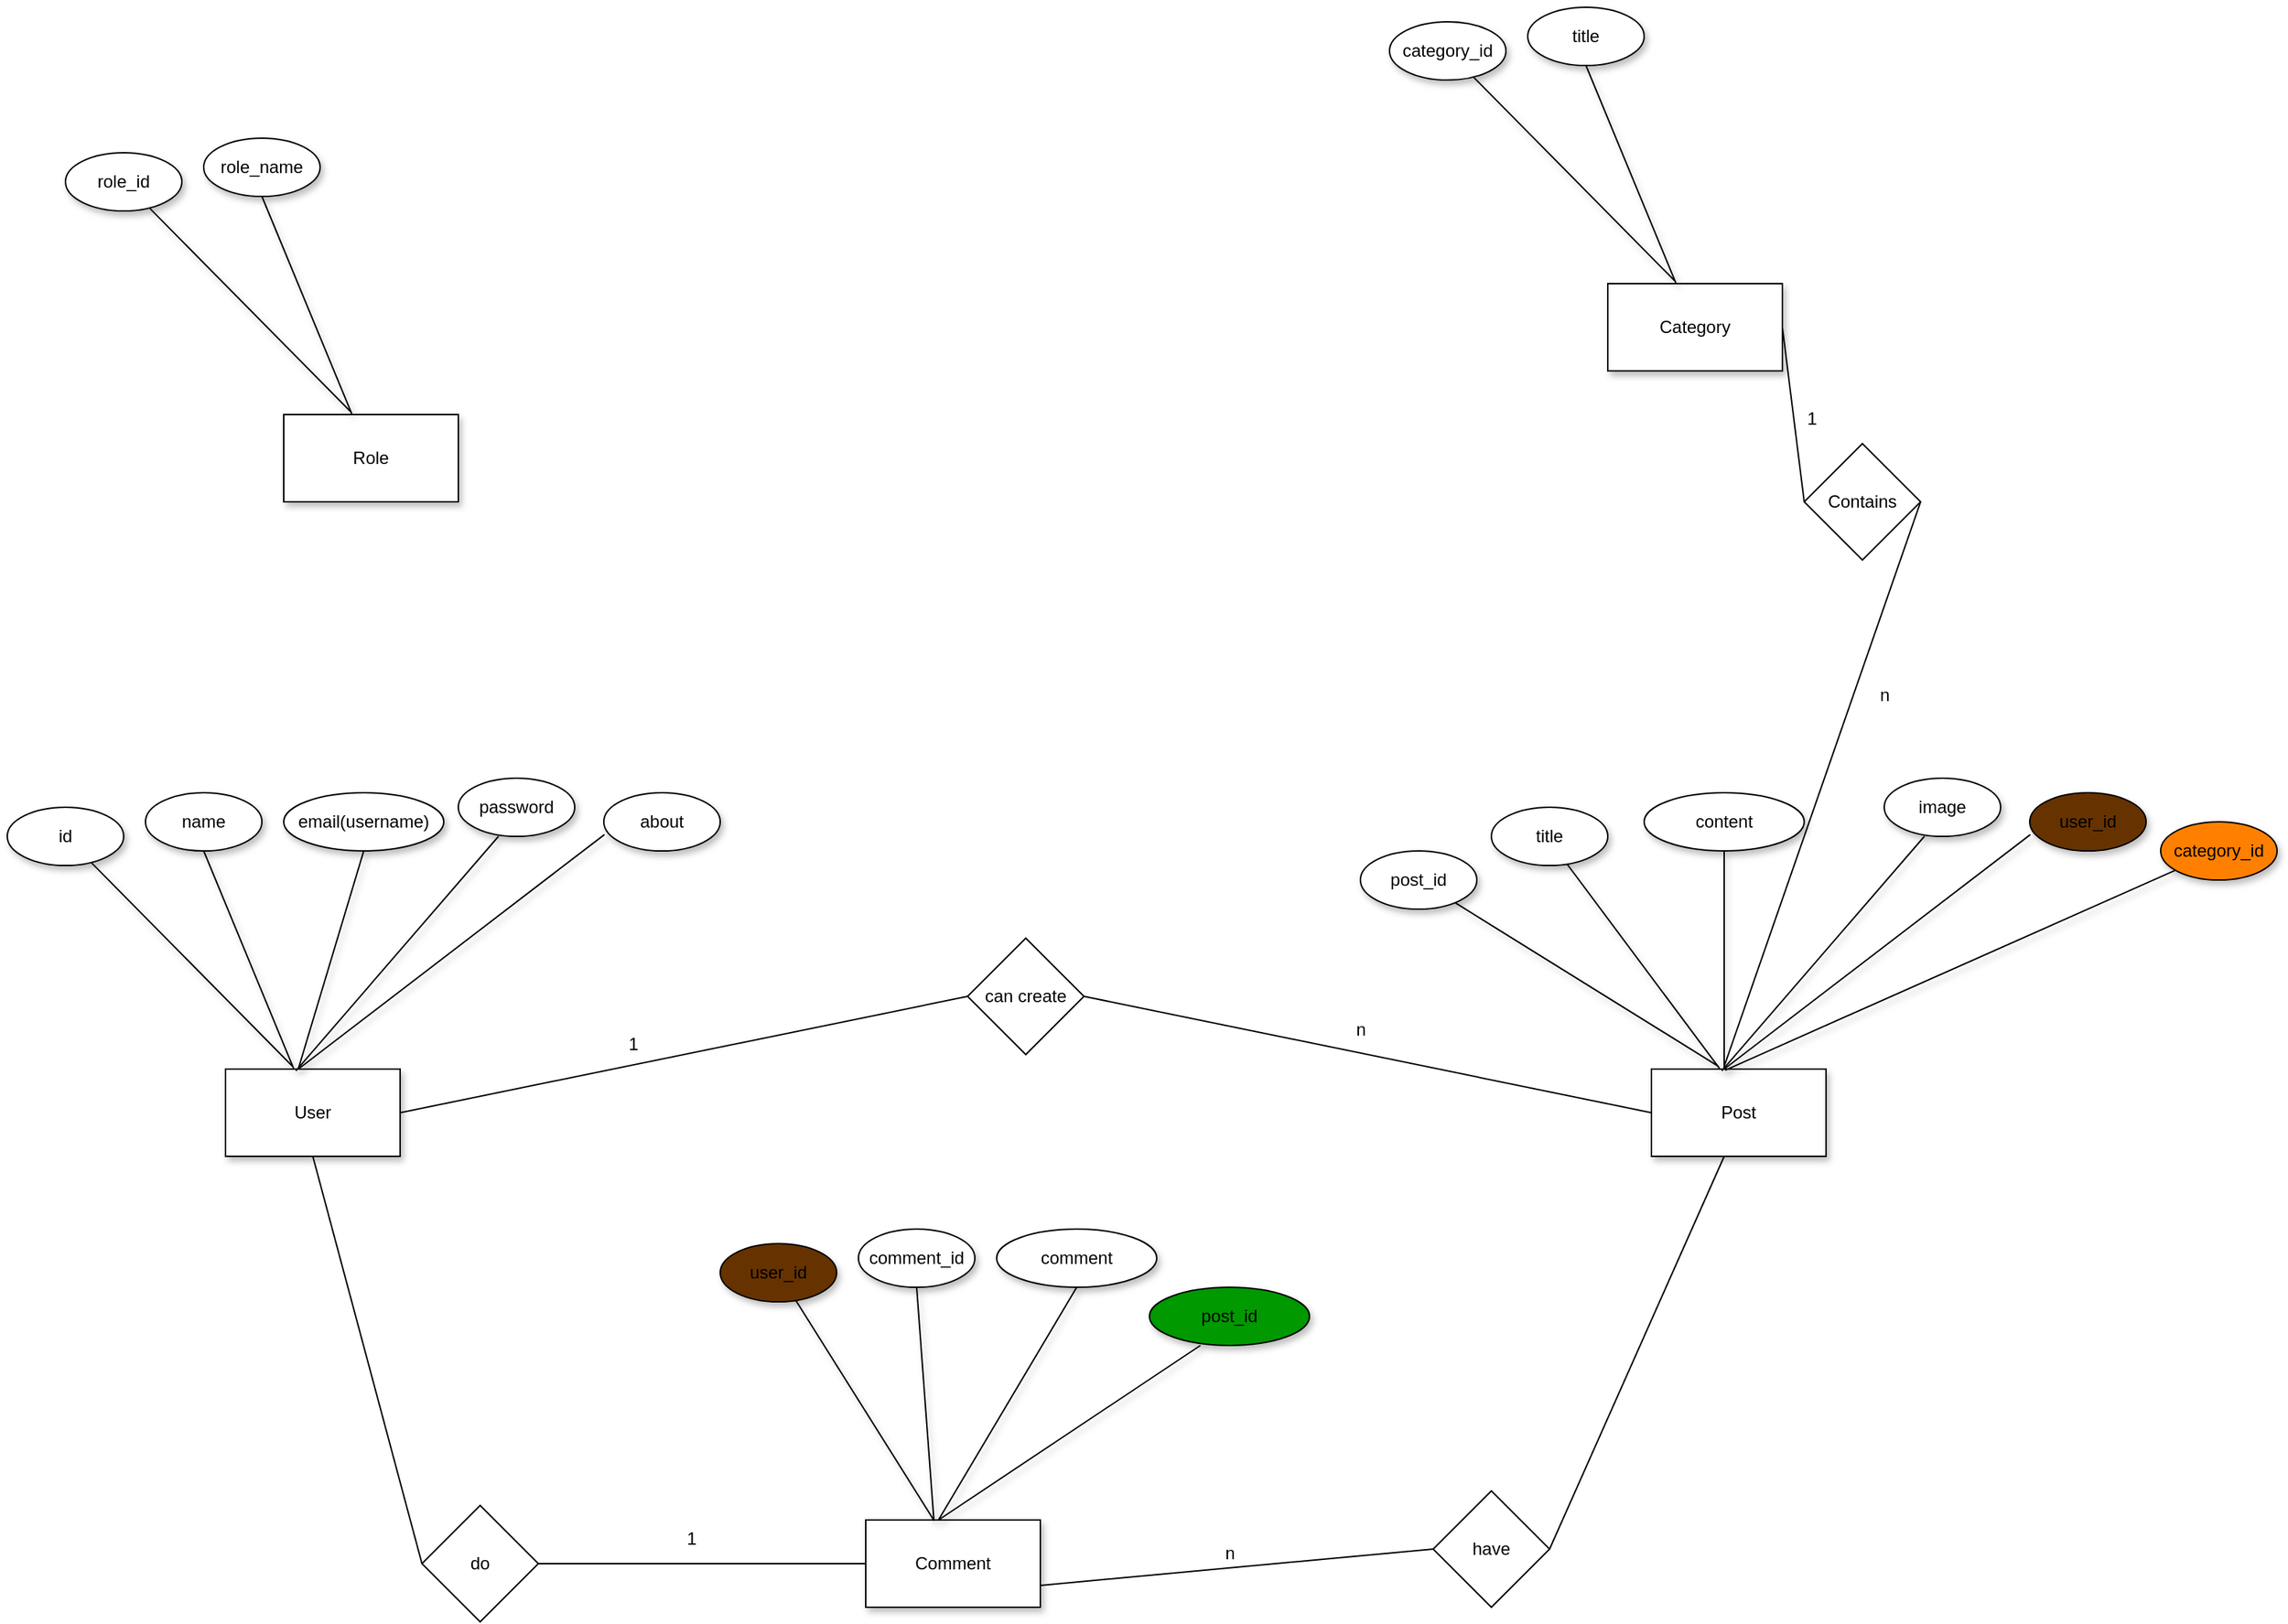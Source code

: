 <mxfile version="23.1.1" type="device">
  <diagram name="Page-1" id="854VhVpSz-PvbN_Egi-8">
    <mxGraphModel dx="1878" dy="695" grid="1" gridSize="10" guides="1" tooltips="1" connect="1" arrows="1" fold="1" page="1" pageScale="1" pageWidth="1100" pageHeight="850" math="0" shadow="0">
      <root>
        <mxCell id="0" />
        <mxCell id="1" parent="0" />
        <mxCell id="kOvlzaeDpagEmNkXSfpu-49" value="User" style="rounded=0;whiteSpace=wrap;html=1;shadow=1;" vertex="1" parent="1">
          <mxGeometry x="250" y="890" width="120" height="60" as="geometry" />
        </mxCell>
        <mxCell id="kOvlzaeDpagEmNkXSfpu-50" value="" style="endArrow=none;html=1;rounded=0;exitX=0.39;exitY=-0.007;exitDx=0;exitDy=0;exitPerimeter=0;shadow=1;" edge="1" parent="1" source="kOvlzaeDpagEmNkXSfpu-49">
          <mxGeometry width="50" height="50" relative="1" as="geometry">
            <mxPoint x="265" y="870" as="sourcePoint" />
            <mxPoint x="235" y="740" as="targetPoint" />
          </mxGeometry>
        </mxCell>
        <mxCell id="kOvlzaeDpagEmNkXSfpu-51" value="" style="endArrow=none;html=1;rounded=0;exitX=0.383;exitY=-0.033;exitDx=0;exitDy=0;exitPerimeter=0;shadow=1;" edge="1" parent="1" source="kOvlzaeDpagEmNkXSfpu-49" target="kOvlzaeDpagEmNkXSfpu-52">
          <mxGeometry width="50" height="50" relative="1" as="geometry">
            <mxPoint x="210" y="870" as="sourcePoint" />
            <mxPoint x="150" y="750" as="targetPoint" />
            <Array as="points" />
          </mxGeometry>
        </mxCell>
        <mxCell id="kOvlzaeDpagEmNkXSfpu-52" value="id" style="ellipse;whiteSpace=wrap;html=1;shadow=1;" vertex="1" parent="1">
          <mxGeometry x="100" y="710" width="80" height="40" as="geometry" />
        </mxCell>
        <mxCell id="kOvlzaeDpagEmNkXSfpu-53" value="name" style="ellipse;whiteSpace=wrap;html=1;shadow=1;" vertex="1" parent="1">
          <mxGeometry x="195" y="700" width="80" height="40" as="geometry" />
        </mxCell>
        <mxCell id="kOvlzaeDpagEmNkXSfpu-54" value="password" style="ellipse;whiteSpace=wrap;html=1;shadow=1;" vertex="1" parent="1">
          <mxGeometry x="410" y="690" width="80" height="40" as="geometry" />
        </mxCell>
        <mxCell id="kOvlzaeDpagEmNkXSfpu-55" value="email(username)" style="ellipse;whiteSpace=wrap;html=1;shadow=1;" vertex="1" parent="1">
          <mxGeometry x="290" y="700" width="110" height="40" as="geometry" />
        </mxCell>
        <mxCell id="kOvlzaeDpagEmNkXSfpu-56" value="about&lt;br&gt;" style="ellipse;whiteSpace=wrap;html=1;shadow=1;" vertex="1" parent="1">
          <mxGeometry x="510" y="700" width="80" height="40" as="geometry" />
        </mxCell>
        <mxCell id="kOvlzaeDpagEmNkXSfpu-57" value="" style="endArrow=none;html=1;rounded=0;entryX=0.5;entryY=1;entryDx=0;entryDy=0;shadow=1;" edge="1" parent="1" target="kOvlzaeDpagEmNkXSfpu-55">
          <mxGeometry width="50" height="50" relative="1" as="geometry">
            <mxPoint x="300" y="890" as="sourcePoint" />
            <mxPoint x="320" y="740" as="targetPoint" />
          </mxGeometry>
        </mxCell>
        <mxCell id="kOvlzaeDpagEmNkXSfpu-58" value="" style="endArrow=none;html=1;rounded=0;exitX=0.403;exitY=0.02;exitDx=0;exitDy=0;exitPerimeter=0;entryX=0.345;entryY=1.07;entryDx=0;entryDy=0;entryPerimeter=0;shadow=1;" edge="1" parent="1" source="kOvlzaeDpagEmNkXSfpu-49">
          <mxGeometry width="50" height="50" relative="1" as="geometry">
            <mxPoint x="315.84" y="870.02" as="sourcePoint" />
            <mxPoint x="437.6" y="730" as="targetPoint" />
          </mxGeometry>
        </mxCell>
        <mxCell id="kOvlzaeDpagEmNkXSfpu-59" value="" style="endArrow=none;html=1;rounded=0;entryX=0.005;entryY=0.72;entryDx=0;entryDy=0;entryPerimeter=0;shadow=1;" edge="1" parent="1" target="kOvlzaeDpagEmNkXSfpu-56">
          <mxGeometry width="50" height="50" relative="1" as="geometry">
            <mxPoint x="300" y="890" as="sourcePoint" />
            <mxPoint x="480" y="790" as="targetPoint" />
          </mxGeometry>
        </mxCell>
        <mxCell id="O8dPDMGA-BvvGlYx2Ja5-42" value="can create" style="rhombus;whiteSpace=wrap;html=1;" vertex="1" parent="1">
          <mxGeometry x="760" y="800" width="80" height="80" as="geometry" />
        </mxCell>
        <mxCell id="O8dPDMGA-BvvGlYx2Ja5-44" value="Comment" style="rounded=0;whiteSpace=wrap;html=1;shadow=1;" vertex="1" parent="1">
          <mxGeometry x="690" y="1200" width="120" height="60" as="geometry" />
        </mxCell>
        <mxCell id="O8dPDMGA-BvvGlYx2Ja5-45" value="" style="endArrow=none;html=1;rounded=0;exitX=0.39;exitY=-0.007;exitDx=0;exitDy=0;exitPerimeter=0;shadow=1;entryX=0.5;entryY=1;entryDx=0;entryDy=0;" edge="1" parent="1" source="O8dPDMGA-BvvGlYx2Ja5-44" target="O8dPDMGA-BvvGlYx2Ja5-48">
          <mxGeometry width="50" height="50" relative="1" as="geometry">
            <mxPoint x="705" y="1180" as="sourcePoint" />
            <mxPoint x="675" y="1050" as="targetPoint" />
          </mxGeometry>
        </mxCell>
        <mxCell id="O8dPDMGA-BvvGlYx2Ja5-46" value="" style="endArrow=none;html=1;rounded=0;shadow=1;exitX=0.392;exitY=0.008;exitDx=0;exitDy=0;exitPerimeter=0;" edge="1" parent="1" source="O8dPDMGA-BvvGlYx2Ja5-44" target="O8dPDMGA-BvvGlYx2Ja5-47">
          <mxGeometry width="50" height="50" relative="1" as="geometry">
            <mxPoint x="730" y="1190" as="sourcePoint" />
            <mxPoint x="590" y="1060" as="targetPoint" />
            <Array as="points" />
          </mxGeometry>
        </mxCell>
        <mxCell id="O8dPDMGA-BvvGlYx2Ja5-47" value="user_id" style="ellipse;whiteSpace=wrap;html=1;shadow=1;fillColor=#663300;" vertex="1" parent="1">
          <mxGeometry x="590" y="1010" width="80" height="40" as="geometry" />
        </mxCell>
        <mxCell id="O8dPDMGA-BvvGlYx2Ja5-48" value="comment_id" style="ellipse;whiteSpace=wrap;html=1;shadow=1;" vertex="1" parent="1">
          <mxGeometry x="685" y="1000" width="80" height="40" as="geometry" />
        </mxCell>
        <mxCell id="O8dPDMGA-BvvGlYx2Ja5-50" value="comment" style="ellipse;whiteSpace=wrap;html=1;shadow=1;" vertex="1" parent="1">
          <mxGeometry x="780" y="1000" width="110" height="40" as="geometry" />
        </mxCell>
        <mxCell id="O8dPDMGA-BvvGlYx2Ja5-52" value="" style="endArrow=none;html=1;rounded=0;entryX=0.5;entryY=1;entryDx=0;entryDy=0;shadow=1;" edge="1" parent="1" target="O8dPDMGA-BvvGlYx2Ja5-50">
          <mxGeometry width="50" height="50" relative="1" as="geometry">
            <mxPoint x="740" y="1200" as="sourcePoint" />
            <mxPoint x="760" y="1050" as="targetPoint" />
          </mxGeometry>
        </mxCell>
        <mxCell id="IEXKmhQgGFk5n_kh-XI5-14" value="Post" style="rounded=0;whiteSpace=wrap;html=1;shadow=1;" vertex="1" parent="1">
          <mxGeometry x="1230" y="890" width="120" height="60" as="geometry" />
        </mxCell>
        <mxCell id="IEXKmhQgGFk5n_kh-XI5-15" value="" style="endArrow=none;html=1;rounded=0;exitX=0.39;exitY=-0.007;exitDx=0;exitDy=0;exitPerimeter=0;shadow=1;entryX=0.65;entryY=0.975;entryDx=0;entryDy=0;entryPerimeter=0;" edge="1" parent="1" source="IEXKmhQgGFk5n_kh-XI5-14" target="IEXKmhQgGFk5n_kh-XI5-18">
          <mxGeometry width="50" height="50" relative="1" as="geometry">
            <mxPoint x="1245" y="870" as="sourcePoint" />
            <mxPoint x="1215" y="740" as="targetPoint" />
          </mxGeometry>
        </mxCell>
        <mxCell id="IEXKmhQgGFk5n_kh-XI5-16" value="" style="endArrow=none;html=1;rounded=0;exitX=0.383;exitY=-0.033;exitDx=0;exitDy=0;exitPerimeter=0;shadow=1;" edge="1" parent="1" source="IEXKmhQgGFk5n_kh-XI5-14" target="IEXKmhQgGFk5n_kh-XI5-17">
          <mxGeometry width="50" height="50" relative="1" as="geometry">
            <mxPoint x="1190" y="870" as="sourcePoint" />
            <mxPoint x="1130" y="750" as="targetPoint" />
            <Array as="points" />
          </mxGeometry>
        </mxCell>
        <mxCell id="IEXKmhQgGFk5n_kh-XI5-17" value="post_id" style="ellipse;whiteSpace=wrap;html=1;shadow=1;" vertex="1" parent="1">
          <mxGeometry x="1030" y="740" width="80" height="40" as="geometry" />
        </mxCell>
        <mxCell id="IEXKmhQgGFk5n_kh-XI5-18" value="title" style="ellipse;whiteSpace=wrap;html=1;shadow=1;" vertex="1" parent="1">
          <mxGeometry x="1120" y="710" width="80" height="40" as="geometry" />
        </mxCell>
        <mxCell id="IEXKmhQgGFk5n_kh-XI5-19" value="image" style="ellipse;whiteSpace=wrap;html=1;shadow=1;" vertex="1" parent="1">
          <mxGeometry x="1390" y="690" width="80" height="40" as="geometry" />
        </mxCell>
        <mxCell id="IEXKmhQgGFk5n_kh-XI5-20" value="content" style="ellipse;whiteSpace=wrap;html=1;shadow=1;" vertex="1" parent="1">
          <mxGeometry x="1225" y="700" width="110" height="40" as="geometry" />
        </mxCell>
        <mxCell id="IEXKmhQgGFk5n_kh-XI5-21" value="user_id" style="ellipse;whiteSpace=wrap;html=1;shadow=1;fillColor=#663300;" vertex="1" parent="1">
          <mxGeometry x="1490" y="700" width="80" height="40" as="geometry" />
        </mxCell>
        <mxCell id="IEXKmhQgGFk5n_kh-XI5-22" value="" style="endArrow=none;html=1;rounded=0;entryX=0.5;entryY=1;entryDx=0;entryDy=0;shadow=1;" edge="1" parent="1" target="IEXKmhQgGFk5n_kh-XI5-20">
          <mxGeometry width="50" height="50" relative="1" as="geometry">
            <mxPoint x="1280" y="890" as="sourcePoint" />
            <mxPoint x="1300" y="740" as="targetPoint" />
          </mxGeometry>
        </mxCell>
        <mxCell id="IEXKmhQgGFk5n_kh-XI5-23" value="" style="endArrow=none;html=1;rounded=0;exitX=0.403;exitY=0.02;exitDx=0;exitDy=0;exitPerimeter=0;entryX=0.345;entryY=1.07;entryDx=0;entryDy=0;entryPerimeter=0;shadow=1;" edge="1" parent="1" source="IEXKmhQgGFk5n_kh-XI5-14">
          <mxGeometry width="50" height="50" relative="1" as="geometry">
            <mxPoint x="1295.84" y="870.02" as="sourcePoint" />
            <mxPoint x="1417.6" y="730" as="targetPoint" />
          </mxGeometry>
        </mxCell>
        <mxCell id="IEXKmhQgGFk5n_kh-XI5-24" value="" style="endArrow=none;html=1;rounded=0;entryX=0.005;entryY=0.72;entryDx=0;entryDy=0;entryPerimeter=0;shadow=1;" edge="1" parent="1" target="IEXKmhQgGFk5n_kh-XI5-21">
          <mxGeometry width="50" height="50" relative="1" as="geometry">
            <mxPoint x="1280" y="890" as="sourcePoint" />
            <mxPoint x="1460" y="790" as="targetPoint" />
          </mxGeometry>
        </mxCell>
        <mxCell id="IEXKmhQgGFk5n_kh-XI5-25" value="" style="endArrow=none;html=1;rounded=0;exitX=0.422;exitY=0.013;exitDx=0;exitDy=0;exitPerimeter=0;shadow=1;" edge="1" parent="1" source="IEXKmhQgGFk5n_kh-XI5-14" target="IEXKmhQgGFk5n_kh-XI5-26">
          <mxGeometry width="50" height="50" relative="1" as="geometry">
            <mxPoint x="1611" y="988" as="sourcePoint" />
            <mxPoint x="1465" y="850" as="targetPoint" />
            <Array as="points" />
          </mxGeometry>
        </mxCell>
        <mxCell id="IEXKmhQgGFk5n_kh-XI5-26" value="category_id" style="ellipse;whiteSpace=wrap;html=1;shadow=1;fillColor=#FF8000;" vertex="1" parent="1">
          <mxGeometry x="1580" y="720" width="80" height="40" as="geometry" />
        </mxCell>
        <mxCell id="IEXKmhQgGFk5n_kh-XI5-42" value="" style="endArrow=none;html=1;rounded=0;entryX=0;entryY=0.5;entryDx=0;entryDy=0;exitX=0.5;exitY=1;exitDx=0;exitDy=0;" edge="1" parent="1" source="kOvlzaeDpagEmNkXSfpu-49" target="IEXKmhQgGFk5n_kh-XI5-43">
          <mxGeometry width="50" height="50" relative="1" as="geometry">
            <mxPoint x="340" y="960" as="sourcePoint" />
            <mxPoint x="420" y="1090" as="targetPoint" />
          </mxGeometry>
        </mxCell>
        <mxCell id="IEXKmhQgGFk5n_kh-XI5-43" value="do" style="rhombus;whiteSpace=wrap;html=1;" vertex="1" parent="1">
          <mxGeometry x="385" y="1190" width="80" height="80" as="geometry" />
        </mxCell>
        <mxCell id="IEXKmhQgGFk5n_kh-XI5-44" value="" style="endArrow=none;html=1;rounded=0;exitX=1;exitY=0.5;exitDx=0;exitDy=0;entryX=0;entryY=0.5;entryDx=0;entryDy=0;entryPerimeter=0;" edge="1" parent="1" source="IEXKmhQgGFk5n_kh-XI5-43" target="O8dPDMGA-BvvGlYx2Ja5-44">
          <mxGeometry width="50" height="50" relative="1" as="geometry">
            <mxPoint x="460" y="1240" as="sourcePoint" />
            <mxPoint x="725" y="1380" as="targetPoint" />
          </mxGeometry>
        </mxCell>
        <mxCell id="IEXKmhQgGFk5n_kh-XI5-46" value="" style="endArrow=none;html=1;rounded=0;exitX=1;exitY=0.5;exitDx=0;exitDy=0;entryX=0;entryY=0.5;entryDx=0;entryDy=0;" edge="1" parent="1" target="O8dPDMGA-BvvGlYx2Ja5-42">
          <mxGeometry width="50" height="50" relative="1" as="geometry">
            <mxPoint x="370" y="920" as="sourcePoint" />
            <mxPoint x="640" y="1080" as="targetPoint" />
          </mxGeometry>
        </mxCell>
        <mxCell id="IEXKmhQgGFk5n_kh-XI5-47" value="" style="endArrow=none;html=1;rounded=0;exitX=1;exitY=0.5;exitDx=0;exitDy=0;entryX=0;entryY=0.5;entryDx=0;entryDy=0;" edge="1" parent="1" target="IEXKmhQgGFk5n_kh-XI5-14">
          <mxGeometry width="50" height="50" relative="1" as="geometry">
            <mxPoint x="840" y="840" as="sourcePoint" />
            <mxPoint x="1110" y="1000" as="targetPoint" />
          </mxGeometry>
        </mxCell>
        <mxCell id="IEXKmhQgGFk5n_kh-XI5-48" value="have" style="rhombus;whiteSpace=wrap;html=1;" vertex="1" parent="1">
          <mxGeometry x="1080" y="1180" width="80" height="80" as="geometry" />
        </mxCell>
        <mxCell id="IEXKmhQgGFk5n_kh-XI5-49" value="" style="endArrow=none;html=1;rounded=0;exitX=1;exitY=0.75;exitDx=0;exitDy=0;entryX=0;entryY=0.5;entryDx=0;entryDy=0;" edge="1" parent="1" source="O8dPDMGA-BvvGlYx2Ja5-44" target="IEXKmhQgGFk5n_kh-XI5-48">
          <mxGeometry width="50" height="50" relative="1" as="geometry">
            <mxPoint x="855" y="1400" as="sourcePoint" />
            <mxPoint x="1245" y="1320" as="targetPoint" />
          </mxGeometry>
        </mxCell>
        <mxCell id="IEXKmhQgGFk5n_kh-XI5-50" value="" style="endArrow=none;html=1;rounded=0;exitX=1;exitY=0.5;exitDx=0;exitDy=0;entryX=0;entryY=0.5;entryDx=0;entryDy=0;" edge="1" parent="1" source="IEXKmhQgGFk5n_kh-XI5-48">
          <mxGeometry width="50" height="50" relative="1" as="geometry">
            <mxPoint x="890" y="1030" as="sourcePoint" />
            <mxPoint x="1280" y="950" as="targetPoint" />
          </mxGeometry>
        </mxCell>
        <mxCell id="IEXKmhQgGFk5n_kh-XI5-51" value="Role" style="rounded=0;whiteSpace=wrap;html=1;shadow=1;" vertex="1" parent="1">
          <mxGeometry x="290" y="440" width="120" height="60" as="geometry" />
        </mxCell>
        <mxCell id="IEXKmhQgGFk5n_kh-XI5-52" value="" style="endArrow=none;html=1;rounded=0;exitX=0.39;exitY=-0.007;exitDx=0;exitDy=0;exitPerimeter=0;shadow=1;" edge="1" parent="1" source="IEXKmhQgGFk5n_kh-XI5-51">
          <mxGeometry width="50" height="50" relative="1" as="geometry">
            <mxPoint x="305" y="420" as="sourcePoint" />
            <mxPoint x="275" y="290" as="targetPoint" />
          </mxGeometry>
        </mxCell>
        <mxCell id="IEXKmhQgGFk5n_kh-XI5-53" value="" style="endArrow=none;html=1;rounded=0;exitX=0.383;exitY=-0.033;exitDx=0;exitDy=0;exitPerimeter=0;shadow=1;" edge="1" parent="1" source="IEXKmhQgGFk5n_kh-XI5-51" target="IEXKmhQgGFk5n_kh-XI5-54">
          <mxGeometry width="50" height="50" relative="1" as="geometry">
            <mxPoint x="250" y="420" as="sourcePoint" />
            <mxPoint x="190" y="300" as="targetPoint" />
            <Array as="points" />
          </mxGeometry>
        </mxCell>
        <mxCell id="IEXKmhQgGFk5n_kh-XI5-54" value="role_id" style="ellipse;whiteSpace=wrap;html=1;shadow=1;" vertex="1" parent="1">
          <mxGeometry x="140" y="260" width="80" height="40" as="geometry" />
        </mxCell>
        <mxCell id="IEXKmhQgGFk5n_kh-XI5-55" value="role_name" style="ellipse;whiteSpace=wrap;html=1;shadow=1;" vertex="1" parent="1">
          <mxGeometry x="235" y="250" width="80" height="40" as="geometry" />
        </mxCell>
        <mxCell id="IEXKmhQgGFk5n_kh-XI5-56" value="Category" style="rounded=0;whiteSpace=wrap;html=1;shadow=1;" vertex="1" parent="1">
          <mxGeometry x="1200" y="350" width="120" height="60" as="geometry" />
        </mxCell>
        <mxCell id="IEXKmhQgGFk5n_kh-XI5-57" value="" style="endArrow=none;html=1;rounded=0;exitX=0.39;exitY=-0.007;exitDx=0;exitDy=0;exitPerimeter=0;shadow=1;" edge="1" parent="1" source="IEXKmhQgGFk5n_kh-XI5-56">
          <mxGeometry width="50" height="50" relative="1" as="geometry">
            <mxPoint x="1215" y="330" as="sourcePoint" />
            <mxPoint x="1185" y="200" as="targetPoint" />
          </mxGeometry>
        </mxCell>
        <mxCell id="IEXKmhQgGFk5n_kh-XI5-58" value="" style="endArrow=none;html=1;rounded=0;exitX=0.383;exitY=-0.033;exitDx=0;exitDy=0;exitPerimeter=0;shadow=1;" edge="1" parent="1" source="IEXKmhQgGFk5n_kh-XI5-56" target="IEXKmhQgGFk5n_kh-XI5-59">
          <mxGeometry width="50" height="50" relative="1" as="geometry">
            <mxPoint x="1160" y="330" as="sourcePoint" />
            <mxPoint x="1100" y="210" as="targetPoint" />
            <Array as="points" />
          </mxGeometry>
        </mxCell>
        <mxCell id="IEXKmhQgGFk5n_kh-XI5-59" value="category_id" style="ellipse;whiteSpace=wrap;html=1;shadow=1;" vertex="1" parent="1">
          <mxGeometry x="1050" y="170" width="80" height="40" as="geometry" />
        </mxCell>
        <mxCell id="IEXKmhQgGFk5n_kh-XI5-60" value="title" style="ellipse;whiteSpace=wrap;html=1;shadow=1;" vertex="1" parent="1">
          <mxGeometry x="1145" y="160" width="80" height="40" as="geometry" />
        </mxCell>
        <mxCell id="IEXKmhQgGFk5n_kh-XI5-61" value="Contains" style="rhombus;whiteSpace=wrap;html=1;" vertex="1" parent="1">
          <mxGeometry x="1335" y="460" width="80" height="80" as="geometry" />
        </mxCell>
        <mxCell id="IEXKmhQgGFk5n_kh-XI5-62" value="1" style="text;html=1;align=center;verticalAlign=middle;resizable=0;points=[];autosize=1;strokeColor=none;fillColor=none;" vertex="1" parent="1">
          <mxGeometry x="515" y="858" width="30" height="30" as="geometry" />
        </mxCell>
        <mxCell id="IEXKmhQgGFk5n_kh-XI5-65" value="1" style="text;html=1;align=center;verticalAlign=middle;resizable=0;points=[];autosize=1;strokeColor=none;fillColor=none;" vertex="1" parent="1">
          <mxGeometry x="555" y="1198" width="30" height="30" as="geometry" />
        </mxCell>
        <mxCell id="IEXKmhQgGFk5n_kh-XI5-66" value="n" style="text;html=1;align=center;verticalAlign=middle;resizable=0;points=[];autosize=1;strokeColor=none;fillColor=none;" vertex="1" parent="1">
          <mxGeometry x="925" y="1208" width="30" height="30" as="geometry" />
        </mxCell>
        <mxCell id="IEXKmhQgGFk5n_kh-XI5-70" value="n" style="text;html=1;align=center;verticalAlign=middle;resizable=0;points=[];autosize=1;strokeColor=none;fillColor=none;" vertex="1" parent="1">
          <mxGeometry x="1015" y="848" width="30" height="30" as="geometry" />
        </mxCell>
        <mxCell id="IEXKmhQgGFk5n_kh-XI5-71" value="" style="endArrow=none;html=1;rounded=0;exitX=0.417;exitY=-0.033;exitDx=0;exitDy=0;exitPerimeter=0;entryX=1;entryY=0.5;entryDx=0;entryDy=0;" edge="1" parent="1" source="IEXKmhQgGFk5n_kh-XI5-14" target="IEXKmhQgGFk5n_kh-XI5-61">
          <mxGeometry width="50" height="50" relative="1" as="geometry">
            <mxPoint x="1380" y="630" as="sourcePoint" />
            <mxPoint x="1470" y="460" as="targetPoint" />
          </mxGeometry>
        </mxCell>
        <mxCell id="IEXKmhQgGFk5n_kh-XI5-72" value="" style="endArrow=none;html=1;rounded=0;entryX=0;entryY=0.5;entryDx=0;entryDy=0;" edge="1" parent="1" target="IEXKmhQgGFk5n_kh-XI5-61">
          <mxGeometry width="50" height="50" relative="1" as="geometry">
            <mxPoint x="1320" y="380" as="sourcePoint" />
            <mxPoint x="1450" y="250" as="targetPoint" />
          </mxGeometry>
        </mxCell>
        <mxCell id="IEXKmhQgGFk5n_kh-XI5-73" value="1" style="text;html=1;align=center;verticalAlign=middle;resizable=0;points=[];autosize=1;strokeColor=none;fillColor=none;" vertex="1" parent="1">
          <mxGeometry x="1325" y="428" width="30" height="30" as="geometry" />
        </mxCell>
        <mxCell id="IEXKmhQgGFk5n_kh-XI5-74" value="n" style="text;html=1;align=center;verticalAlign=middle;resizable=0;points=[];autosize=1;strokeColor=none;fillColor=none;" vertex="1" parent="1">
          <mxGeometry x="1375" y="618" width="30" height="30" as="geometry" />
        </mxCell>
        <mxCell id="IEXKmhQgGFk5n_kh-XI5-78" value="" style="endArrow=none;html=1;rounded=0;shadow=1;" edge="1" parent="1">
          <mxGeometry width="50" height="50" relative="1" as="geometry">
            <mxPoint x="740" y="1200" as="sourcePoint" />
            <mxPoint x="920" y="1080" as="targetPoint" />
          </mxGeometry>
        </mxCell>
        <mxCell id="IEXKmhQgGFk5n_kh-XI5-80" value="post_id" style="ellipse;whiteSpace=wrap;html=1;shadow=1;fillColor=#009900;" vertex="1" parent="1">
          <mxGeometry x="885" y="1040" width="110" height="40" as="geometry" />
        </mxCell>
      </root>
    </mxGraphModel>
  </diagram>
</mxfile>
